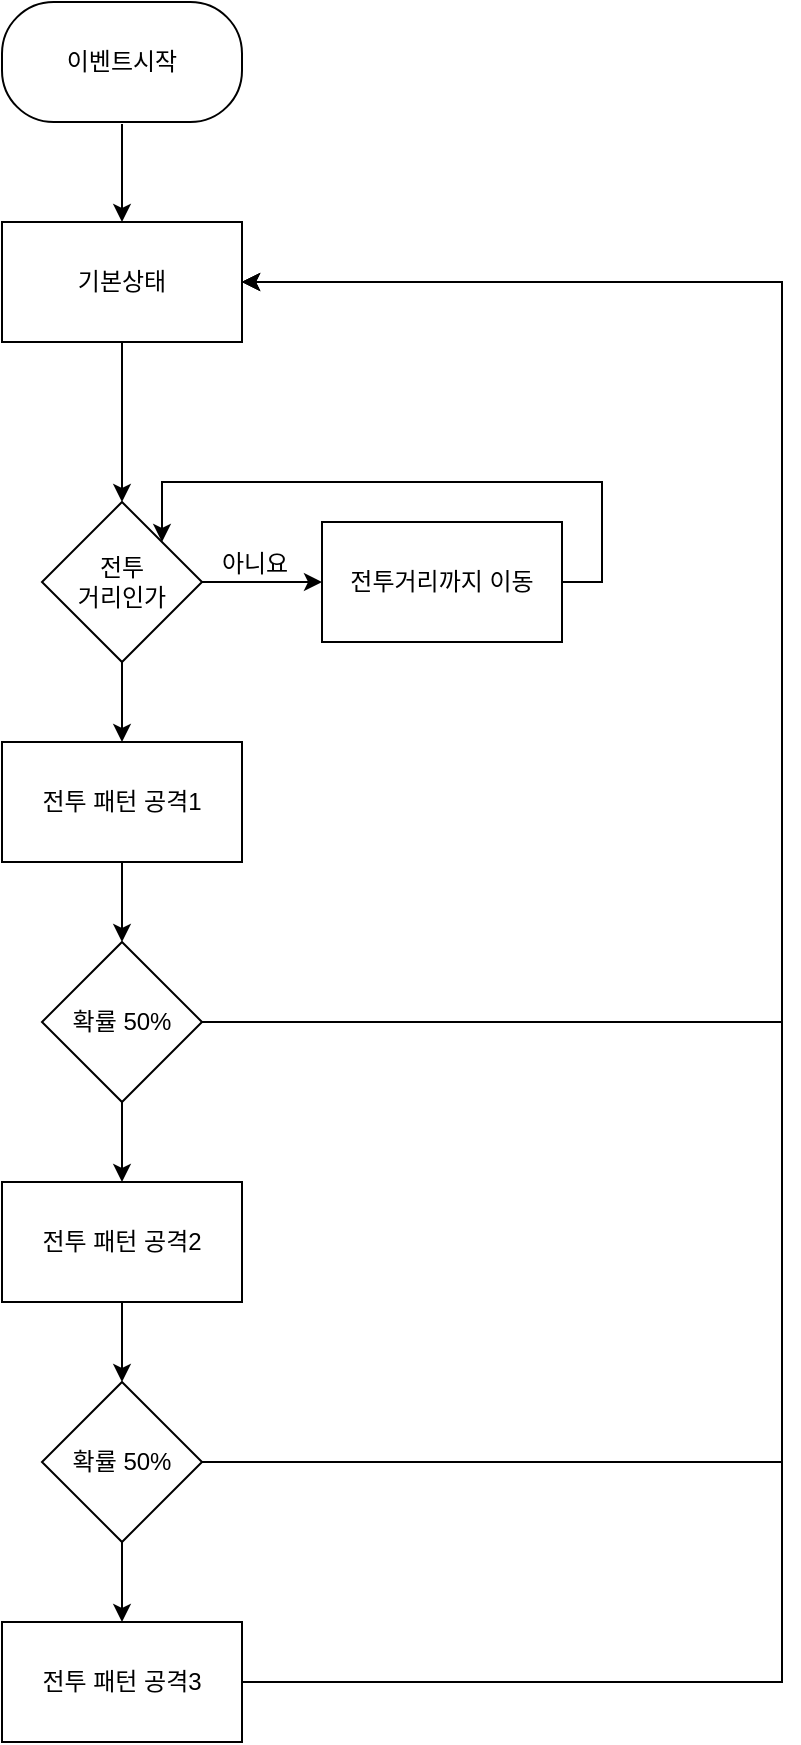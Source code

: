 <mxfile version="21.7.1" type="github">
  <diagram name="페이지-1" id="j2yFghRVwuGQoitiAyQ0">
    <mxGraphModel dx="989" dy="523" grid="1" gridSize="10" guides="1" tooltips="1" connect="1" arrows="1" fold="1" page="1" pageScale="1" pageWidth="827" pageHeight="1169" math="0" shadow="0">
      <root>
        <mxCell id="0" />
        <mxCell id="1" parent="0" />
        <mxCell id="eIThkSBVGZAdPtDnnVyc-22" value="" style="edgeStyle=orthogonalEdgeStyle;rounded=0;orthogonalLoop=1;jettySize=auto;html=1;" edge="1" parent="1" source="eIThkSBVGZAdPtDnnVyc-1" target="eIThkSBVGZAdPtDnnVyc-21">
          <mxGeometry relative="1" as="geometry" />
        </mxCell>
        <mxCell id="eIThkSBVGZAdPtDnnVyc-1" value="전투 패턴 공격1" style="rounded=0;whiteSpace=wrap;html=1;" vertex="1" parent="1">
          <mxGeometry x="80" y="410" width="120" height="60" as="geometry" />
        </mxCell>
        <mxCell id="eIThkSBVGZAdPtDnnVyc-26" value="" style="edgeStyle=orthogonalEdgeStyle;rounded=0;orthogonalLoop=1;jettySize=auto;html=1;" edge="1" parent="1" source="eIThkSBVGZAdPtDnnVyc-2" target="eIThkSBVGZAdPtDnnVyc-25">
          <mxGeometry relative="1" as="geometry" />
        </mxCell>
        <mxCell id="eIThkSBVGZAdPtDnnVyc-2" value="전투 패턴 공격2" style="rounded=0;whiteSpace=wrap;html=1;" vertex="1" parent="1">
          <mxGeometry x="80" y="630" width="120" height="60" as="geometry" />
        </mxCell>
        <mxCell id="eIThkSBVGZAdPtDnnVyc-7" value="" style="edgeStyle=orthogonalEdgeStyle;rounded=0;orthogonalLoop=1;jettySize=auto;html=1;" edge="1" parent="1" source="eIThkSBVGZAdPtDnnVyc-3" target="eIThkSBVGZAdPtDnnVyc-6">
          <mxGeometry relative="1" as="geometry" />
        </mxCell>
        <mxCell id="eIThkSBVGZAdPtDnnVyc-20" style="edgeStyle=orthogonalEdgeStyle;rounded=0;orthogonalLoop=1;jettySize=auto;html=1;exitX=0.5;exitY=1;exitDx=0;exitDy=0;entryX=0.5;entryY=0;entryDx=0;entryDy=0;" edge="1" parent="1" source="eIThkSBVGZAdPtDnnVyc-3" target="eIThkSBVGZAdPtDnnVyc-1">
          <mxGeometry relative="1" as="geometry" />
        </mxCell>
        <mxCell id="eIThkSBVGZAdPtDnnVyc-3" value="전투&lt;br&gt;거리인가" style="rhombus;whiteSpace=wrap;html=1;" vertex="1" parent="1">
          <mxGeometry x="100" y="290" width="80" height="80" as="geometry" />
        </mxCell>
        <mxCell id="eIThkSBVGZAdPtDnnVyc-32" value="" style="edgeStyle=orthogonalEdgeStyle;rounded=0;orthogonalLoop=1;jettySize=auto;html=1;" edge="1" parent="1" source="eIThkSBVGZAdPtDnnVyc-5" target="eIThkSBVGZAdPtDnnVyc-30">
          <mxGeometry relative="1" as="geometry" />
        </mxCell>
        <mxCell id="eIThkSBVGZAdPtDnnVyc-5" value="이벤트시작" style="rounded=1;whiteSpace=wrap;html=1;perimeterSpacing=1;arcSize=43;" vertex="1" parent="1">
          <mxGeometry x="80" y="40" width="120" height="60" as="geometry" />
        </mxCell>
        <mxCell id="eIThkSBVGZAdPtDnnVyc-14" style="edgeStyle=orthogonalEdgeStyle;rounded=0;orthogonalLoop=1;jettySize=auto;html=1;exitX=1;exitY=0.5;exitDx=0;exitDy=0;entryX=1;entryY=0;entryDx=0;entryDy=0;" edge="1" parent="1" source="eIThkSBVGZAdPtDnnVyc-6" target="eIThkSBVGZAdPtDnnVyc-3">
          <mxGeometry relative="1" as="geometry">
            <Array as="points">
              <mxPoint x="380" y="330" />
              <mxPoint x="380" y="280" />
              <mxPoint x="160" y="280" />
            </Array>
          </mxGeometry>
        </mxCell>
        <mxCell id="eIThkSBVGZAdPtDnnVyc-6" value="전투거리까지 이동" style="whiteSpace=wrap;html=1;" vertex="1" parent="1">
          <mxGeometry x="240" y="300" width="120" height="60" as="geometry" />
        </mxCell>
        <mxCell id="eIThkSBVGZAdPtDnnVyc-12" value="아니요" style="text;html=1;align=center;verticalAlign=middle;resizable=0;points=[];autosize=1;strokeColor=none;fillColor=none;" vertex="1" parent="1">
          <mxGeometry x="176" y="306" width="60" height="30" as="geometry" />
        </mxCell>
        <mxCell id="eIThkSBVGZAdPtDnnVyc-23" value="" style="edgeStyle=orthogonalEdgeStyle;rounded=0;orthogonalLoop=1;jettySize=auto;html=1;" edge="1" parent="1" source="eIThkSBVGZAdPtDnnVyc-21" target="eIThkSBVGZAdPtDnnVyc-2">
          <mxGeometry relative="1" as="geometry" />
        </mxCell>
        <mxCell id="eIThkSBVGZAdPtDnnVyc-35" style="edgeStyle=orthogonalEdgeStyle;rounded=0;orthogonalLoop=1;jettySize=auto;html=1;exitX=1;exitY=0.5;exitDx=0;exitDy=0;entryX=1;entryY=0.5;entryDx=0;entryDy=0;" edge="1" parent="1" source="eIThkSBVGZAdPtDnnVyc-21" target="eIThkSBVGZAdPtDnnVyc-30">
          <mxGeometry relative="1" as="geometry">
            <Array as="points">
              <mxPoint x="470" y="550" />
              <mxPoint x="470" y="180" />
            </Array>
          </mxGeometry>
        </mxCell>
        <mxCell id="eIThkSBVGZAdPtDnnVyc-21" value="확률 50%" style="rhombus;whiteSpace=wrap;html=1;" vertex="1" parent="1">
          <mxGeometry x="100" y="510" width="80" height="80" as="geometry" />
        </mxCell>
        <mxCell id="eIThkSBVGZAdPtDnnVyc-28" value="" style="edgeStyle=orthogonalEdgeStyle;rounded=0;orthogonalLoop=1;jettySize=auto;html=1;" edge="1" parent="1" source="eIThkSBVGZAdPtDnnVyc-25" target="eIThkSBVGZAdPtDnnVyc-27">
          <mxGeometry relative="1" as="geometry" />
        </mxCell>
        <mxCell id="eIThkSBVGZAdPtDnnVyc-36" style="edgeStyle=orthogonalEdgeStyle;rounded=0;orthogonalLoop=1;jettySize=auto;html=1;exitX=1;exitY=0.5;exitDx=0;exitDy=0;entryX=1;entryY=0.5;entryDx=0;entryDy=0;" edge="1" parent="1" source="eIThkSBVGZAdPtDnnVyc-25" target="eIThkSBVGZAdPtDnnVyc-30">
          <mxGeometry relative="1" as="geometry">
            <Array as="points">
              <mxPoint x="470" y="770" />
              <mxPoint x="470" y="180" />
            </Array>
          </mxGeometry>
        </mxCell>
        <mxCell id="eIThkSBVGZAdPtDnnVyc-25" value="확률 50%" style="rhombus;whiteSpace=wrap;html=1;" vertex="1" parent="1">
          <mxGeometry x="100" y="730" width="80" height="80" as="geometry" />
        </mxCell>
        <mxCell id="eIThkSBVGZAdPtDnnVyc-37" style="edgeStyle=orthogonalEdgeStyle;rounded=0;orthogonalLoop=1;jettySize=auto;html=1;exitX=1;exitY=0.5;exitDx=0;exitDy=0;entryX=1;entryY=0.5;entryDx=0;entryDy=0;" edge="1" parent="1" source="eIThkSBVGZAdPtDnnVyc-27" target="eIThkSBVGZAdPtDnnVyc-30">
          <mxGeometry relative="1" as="geometry">
            <Array as="points">
              <mxPoint x="470" y="880" />
              <mxPoint x="470" y="180" />
            </Array>
          </mxGeometry>
        </mxCell>
        <mxCell id="eIThkSBVGZAdPtDnnVyc-27" value="전투 패턴 공격3" style="rounded=0;whiteSpace=wrap;html=1;" vertex="1" parent="1">
          <mxGeometry x="80" y="850" width="120" height="60" as="geometry" />
        </mxCell>
        <mxCell id="eIThkSBVGZAdPtDnnVyc-34" style="edgeStyle=orthogonalEdgeStyle;rounded=0;orthogonalLoop=1;jettySize=auto;html=1;exitX=0.5;exitY=1;exitDx=0;exitDy=0;entryX=0.5;entryY=0;entryDx=0;entryDy=0;" edge="1" parent="1" source="eIThkSBVGZAdPtDnnVyc-30" target="eIThkSBVGZAdPtDnnVyc-3">
          <mxGeometry relative="1" as="geometry" />
        </mxCell>
        <mxCell id="eIThkSBVGZAdPtDnnVyc-30" value="기본상태" style="whiteSpace=wrap;html=1;" vertex="1" parent="1">
          <mxGeometry x="80" y="150" width="120" height="60" as="geometry" />
        </mxCell>
      </root>
    </mxGraphModel>
  </diagram>
</mxfile>
